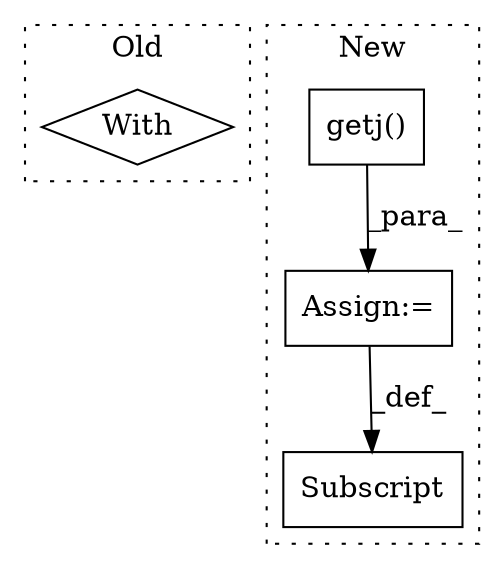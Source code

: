 digraph G {
subgraph cluster0 {
1 [label="With" a="39" s="7025,7047" l="5,31" shape="diamond"];
label = "Old";
style="dotted";
}
subgraph cluster1 {
2 [label="getj()" a="75" s="7548" l="11" shape="box"];
3 [label="Subscript" a="63" s="7952,0" l="8,0" shape="box"];
4 [label="Assign:=" a="68" s="7532" l="3" shape="box"];
label = "New";
style="dotted";
}
2 -> 4 [label="_para_"];
4 -> 3 [label="_def_"];
}